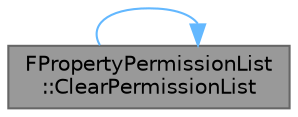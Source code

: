 digraph "FPropertyPermissionList::ClearPermissionList"
{
 // INTERACTIVE_SVG=YES
 // LATEX_PDF_SIZE
  bgcolor="transparent";
  edge [fontname=Helvetica,fontsize=10,labelfontname=Helvetica,labelfontsize=10];
  node [fontname=Helvetica,fontsize=10,shape=box,height=0.2,width=0.4];
  rankdir="LR";
  Node1 [id="Node000001",label="FPropertyPermissionList\l::ClearPermissionList",height=0.2,width=0.4,color="gray40", fillcolor="grey60", style="filled", fontcolor="black",tooltip="Remove all rules."];
  Node1 -> Node1 [id="edge1_Node000001_Node000001",color="steelblue1",style="solid",tooltip=" "];
}
